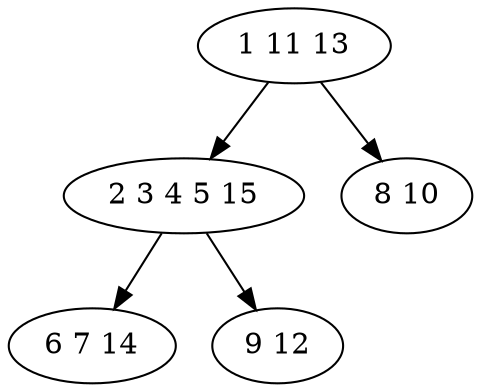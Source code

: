 digraph true_tree {
	"0" -> "1"
	"0" -> "2"
	"1" -> "3"
	"1" -> "4"
	"0" [label="1 11 13"];
	"1" [label="2 3 4 5 15"];
	"2" [label="8 10"];
	"3" [label="6 7 14"];
	"4" [label="9 12"];
}
